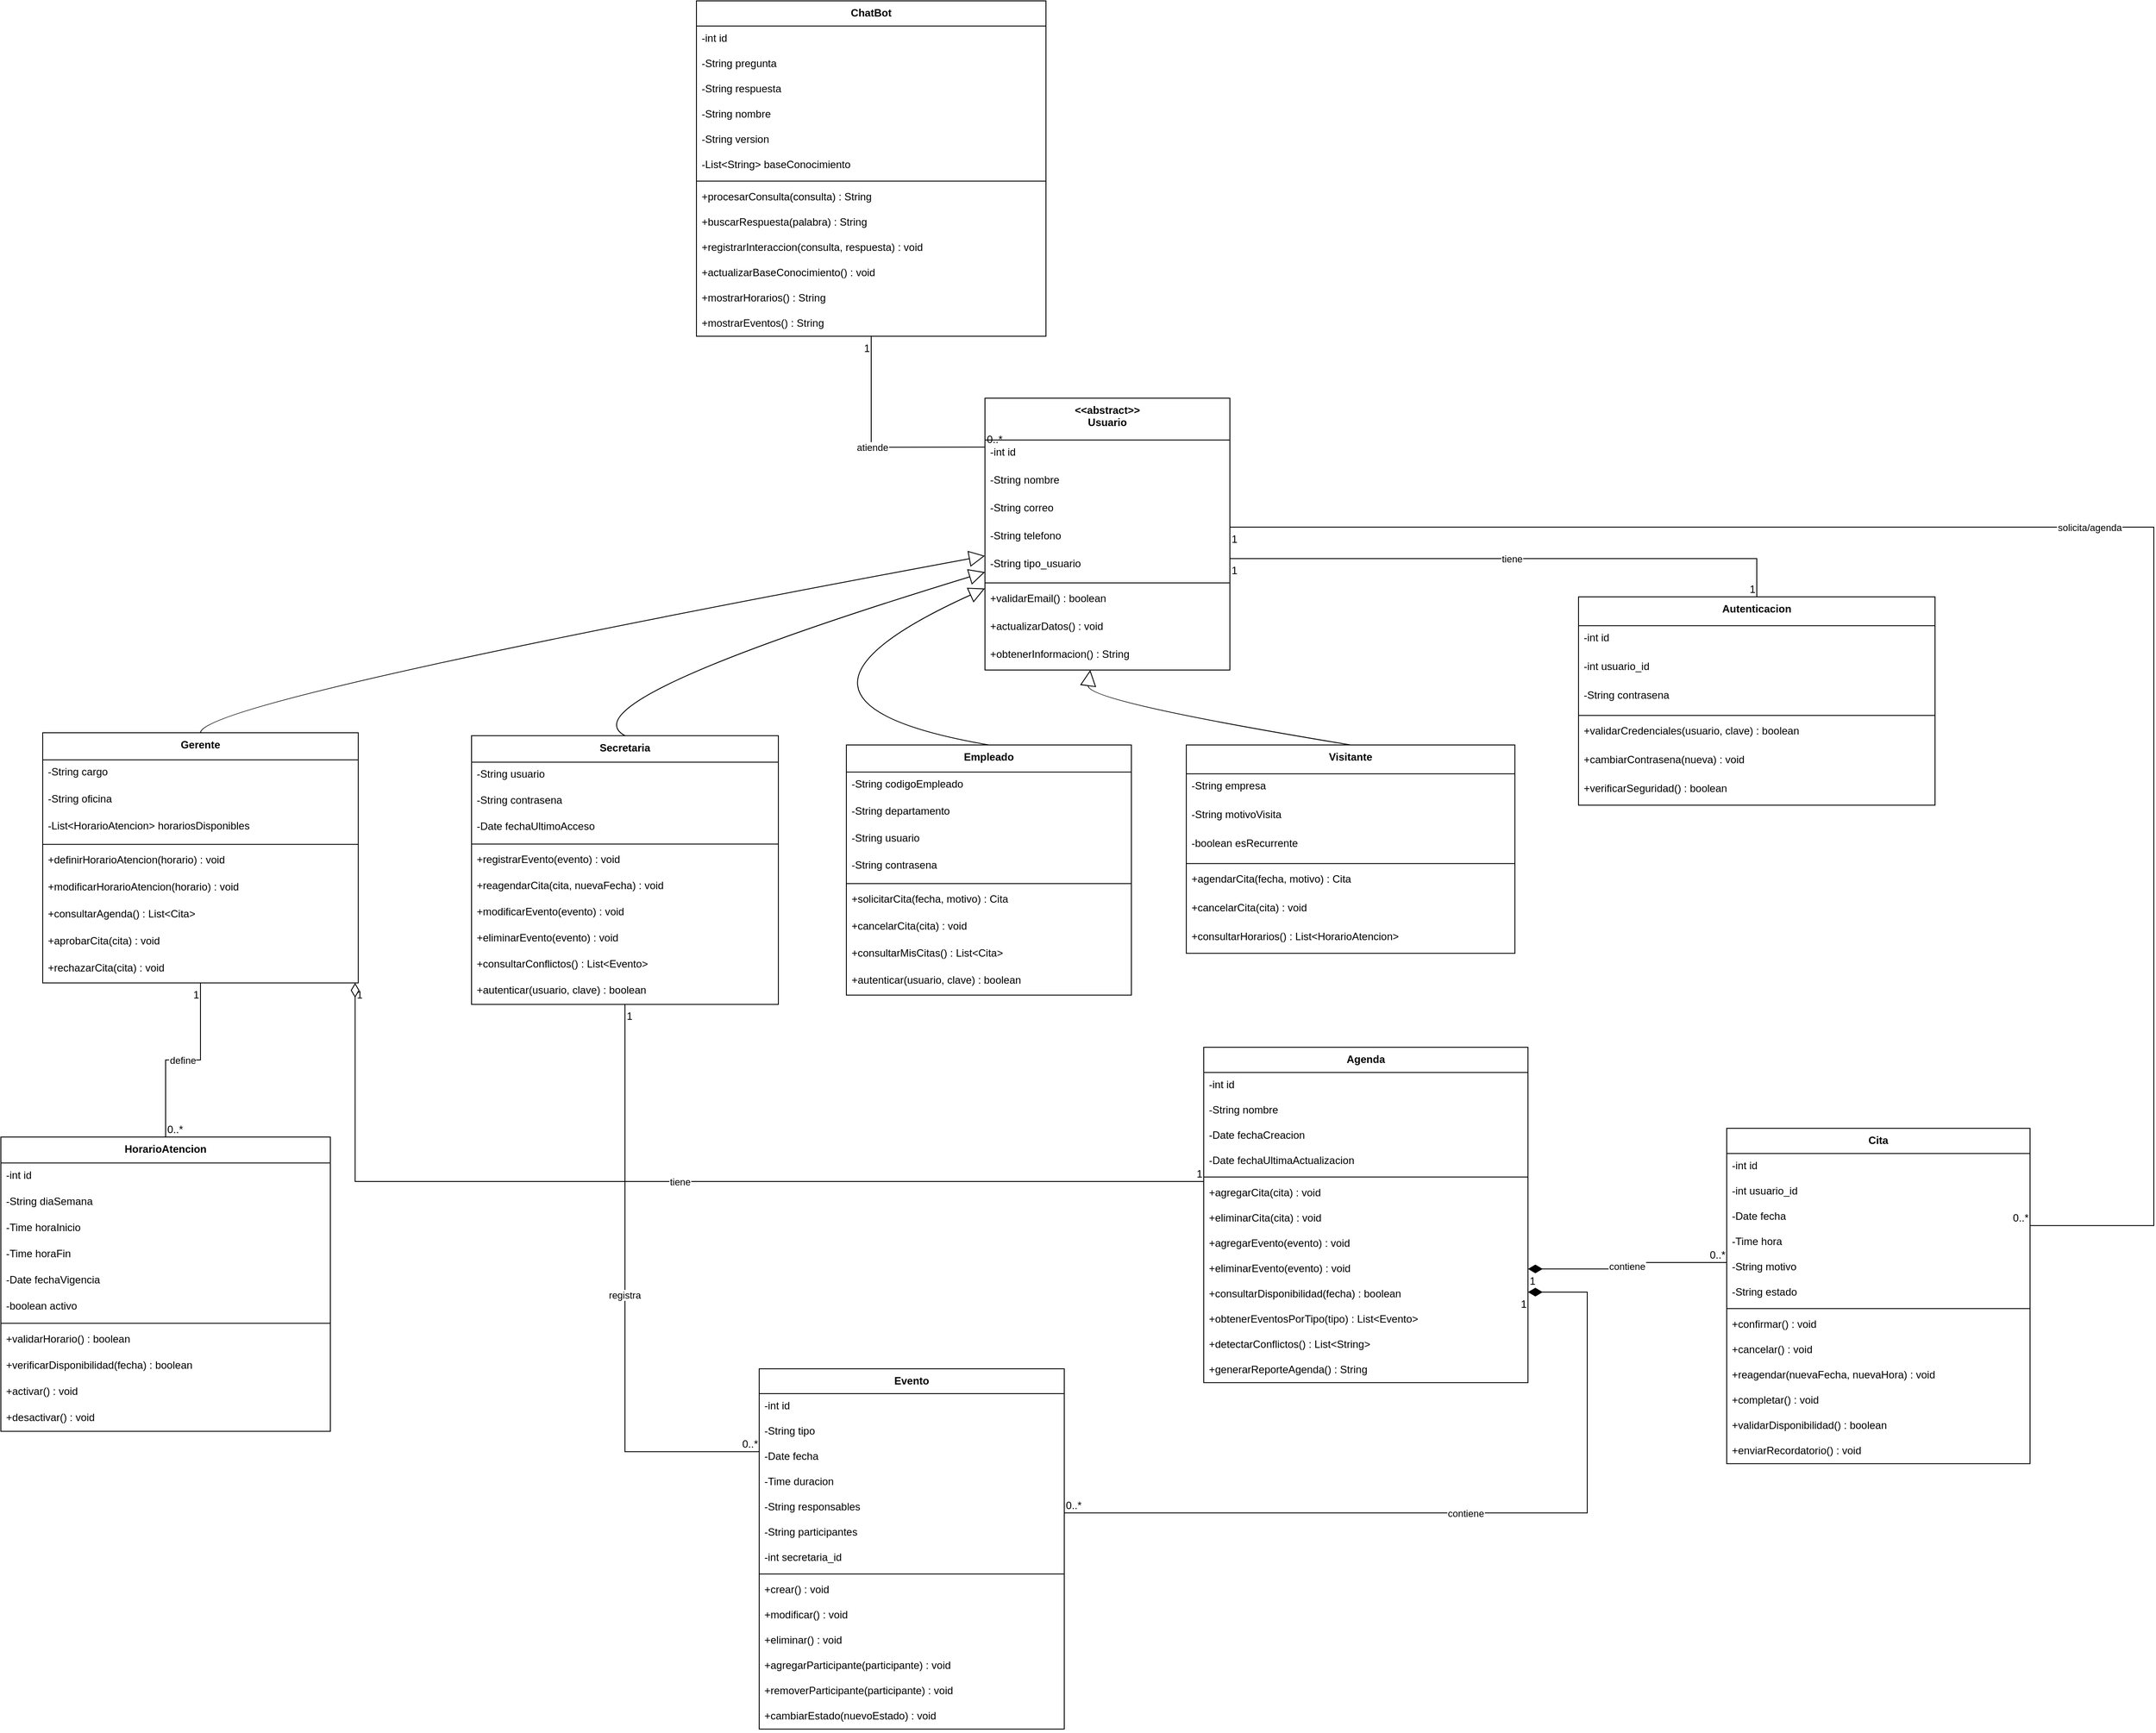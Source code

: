 <mxfile version="27.1.6">
  <diagram name="Page-1" id="OvqlEY6FzvX5M_IiGtyd">
    <mxGraphModel dx="2484" dy="943" grid="1" gridSize="10" guides="1" tooltips="1" connect="1" arrows="1" fold="1" page="1" pageScale="1" pageWidth="850" pageHeight="1100" math="0" shadow="0">
      <root>
        <mxCell id="0" />
        <mxCell id="1" parent="0" />
        <mxCell id="tIBhOK5YYdfdFNralO2W-1" value="&lt;&lt;abstract&gt;&gt;&#xa;Usuario" style="swimlane;fontStyle=1;align=center;verticalAlign=top;childLayout=stackLayout;horizontal=1;startSize=47.977;horizontalStack=0;resizeParent=1;resizeParentMax=0;resizeLast=0;collapsible=0;marginBottom=0;" vertex="1" parent="1">
          <mxGeometry x="659" y="672" width="281" height="311.977" as="geometry" />
        </mxCell>
        <mxCell id="tIBhOK5YYdfdFNralO2W-2" value="-int id" style="text;strokeColor=none;fillColor=none;align=left;verticalAlign=top;spacingLeft=4;spacingRight=4;overflow=hidden;rotatable=0;points=[[0,0.5],[1,0.5]];portConstraint=eastwest;" vertex="1" parent="tIBhOK5YYdfdFNralO2W-1">
          <mxGeometry y="47.977" width="281" height="32" as="geometry" />
        </mxCell>
        <mxCell id="tIBhOK5YYdfdFNralO2W-3" value="-String nombre" style="text;strokeColor=none;fillColor=none;align=left;verticalAlign=top;spacingLeft=4;spacingRight=4;overflow=hidden;rotatable=0;points=[[0,0.5],[1,0.5]];portConstraint=eastwest;" vertex="1" parent="tIBhOK5YYdfdFNralO2W-1">
          <mxGeometry y="79.977" width="281" height="32" as="geometry" />
        </mxCell>
        <mxCell id="tIBhOK5YYdfdFNralO2W-4" value="-String correo" style="text;strokeColor=none;fillColor=none;align=left;verticalAlign=top;spacingLeft=4;spacingRight=4;overflow=hidden;rotatable=0;points=[[0,0.5],[1,0.5]];portConstraint=eastwest;" vertex="1" parent="tIBhOK5YYdfdFNralO2W-1">
          <mxGeometry y="111.977" width="281" height="32" as="geometry" />
        </mxCell>
        <mxCell id="tIBhOK5YYdfdFNralO2W-5" value="-String telefono" style="text;strokeColor=none;fillColor=none;align=left;verticalAlign=top;spacingLeft=4;spacingRight=4;overflow=hidden;rotatable=0;points=[[0,0.5],[1,0.5]];portConstraint=eastwest;" vertex="1" parent="tIBhOK5YYdfdFNralO2W-1">
          <mxGeometry y="143.977" width="281" height="32" as="geometry" />
        </mxCell>
        <mxCell id="tIBhOK5YYdfdFNralO2W-6" value="-String tipo_usuario" style="text;strokeColor=none;fillColor=none;align=left;verticalAlign=top;spacingLeft=4;spacingRight=4;overflow=hidden;rotatable=0;points=[[0,0.5],[1,0.5]];portConstraint=eastwest;" vertex="1" parent="tIBhOK5YYdfdFNralO2W-1">
          <mxGeometry y="175.977" width="281" height="32" as="geometry" />
        </mxCell>
        <mxCell id="tIBhOK5YYdfdFNralO2W-7" style="line;strokeWidth=1;fillColor=none;align=left;verticalAlign=middle;spacingTop=-1;spacingLeft=3;spacingRight=3;rotatable=0;labelPosition=right;points=[];portConstraint=eastwest;strokeColor=inherit;" vertex="1" parent="tIBhOK5YYdfdFNralO2W-1">
          <mxGeometry y="207.977" width="281" height="8" as="geometry" />
        </mxCell>
        <mxCell id="tIBhOK5YYdfdFNralO2W-8" value="+validarEmail() : boolean" style="text;strokeColor=none;fillColor=none;align=left;verticalAlign=top;spacingLeft=4;spacingRight=4;overflow=hidden;rotatable=0;points=[[0,0.5],[1,0.5]];portConstraint=eastwest;" vertex="1" parent="tIBhOK5YYdfdFNralO2W-1">
          <mxGeometry y="215.977" width="281" height="32" as="geometry" />
        </mxCell>
        <mxCell id="tIBhOK5YYdfdFNralO2W-9" value="+actualizarDatos() : void" style="text;strokeColor=none;fillColor=none;align=left;verticalAlign=top;spacingLeft=4;spacingRight=4;overflow=hidden;rotatable=0;points=[[0,0.5],[1,0.5]];portConstraint=eastwest;" vertex="1" parent="tIBhOK5YYdfdFNralO2W-1">
          <mxGeometry y="247.977" width="281" height="32" as="geometry" />
        </mxCell>
        <mxCell id="tIBhOK5YYdfdFNralO2W-10" value="+obtenerInformacion() : String" style="text;strokeColor=none;fillColor=none;align=left;verticalAlign=top;spacingLeft=4;spacingRight=4;overflow=hidden;rotatable=0;points=[[0,0.5],[1,0.5]];portConstraint=eastwest;" vertex="1" parent="tIBhOK5YYdfdFNralO2W-1">
          <mxGeometry y="279.977" width="281" height="32" as="geometry" />
        </mxCell>
        <mxCell id="tIBhOK5YYdfdFNralO2W-11" value="Gerente" style="swimlane;fontStyle=1;align=center;verticalAlign=top;childLayout=stackLayout;horizontal=1;startSize=31.097;horizontalStack=0;resizeParent=1;resizeParentMax=0;resizeLast=0;collapsible=0;marginBottom=0;" vertex="1" parent="1">
          <mxGeometry x="-422" y="1056" width="362" height="287.097" as="geometry" />
        </mxCell>
        <mxCell id="tIBhOK5YYdfdFNralO2W-12" value="-String cargo" style="text;strokeColor=none;fillColor=none;align=left;verticalAlign=top;spacingLeft=4;spacingRight=4;overflow=hidden;rotatable=0;points=[[0,0.5],[1,0.5]];portConstraint=eastwest;" vertex="1" parent="tIBhOK5YYdfdFNralO2W-11">
          <mxGeometry y="31.097" width="362" height="31" as="geometry" />
        </mxCell>
        <mxCell id="tIBhOK5YYdfdFNralO2W-13" value="-String oficina" style="text;strokeColor=none;fillColor=none;align=left;verticalAlign=top;spacingLeft=4;spacingRight=4;overflow=hidden;rotatable=0;points=[[0,0.5],[1,0.5]];portConstraint=eastwest;" vertex="1" parent="tIBhOK5YYdfdFNralO2W-11">
          <mxGeometry y="62.097" width="362" height="31" as="geometry" />
        </mxCell>
        <mxCell id="tIBhOK5YYdfdFNralO2W-14" value="-List&lt;HorarioAtencion&gt; horariosDisponibles" style="text;strokeColor=none;fillColor=none;align=left;verticalAlign=top;spacingLeft=4;spacingRight=4;overflow=hidden;rotatable=0;points=[[0,0.5],[1,0.5]];portConstraint=eastwest;" vertex="1" parent="tIBhOK5YYdfdFNralO2W-11">
          <mxGeometry y="93.097" width="362" height="31" as="geometry" />
        </mxCell>
        <mxCell id="tIBhOK5YYdfdFNralO2W-15" style="line;strokeWidth=1;fillColor=none;align=left;verticalAlign=middle;spacingTop=-1;spacingLeft=3;spacingRight=3;rotatable=0;labelPosition=right;points=[];portConstraint=eastwest;strokeColor=inherit;" vertex="1" parent="tIBhOK5YYdfdFNralO2W-11">
          <mxGeometry y="124.097" width="362" height="8" as="geometry" />
        </mxCell>
        <mxCell id="tIBhOK5YYdfdFNralO2W-16" value="+definirHorarioAtencion(horario) : void" style="text;strokeColor=none;fillColor=none;align=left;verticalAlign=top;spacingLeft=4;spacingRight=4;overflow=hidden;rotatable=0;points=[[0,0.5],[1,0.5]];portConstraint=eastwest;" vertex="1" parent="tIBhOK5YYdfdFNralO2W-11">
          <mxGeometry y="132.097" width="362" height="31" as="geometry" />
        </mxCell>
        <mxCell id="tIBhOK5YYdfdFNralO2W-17" value="+modificarHorarioAtencion(horario) : void" style="text;strokeColor=none;fillColor=none;align=left;verticalAlign=top;spacingLeft=4;spacingRight=4;overflow=hidden;rotatable=0;points=[[0,0.5],[1,0.5]];portConstraint=eastwest;" vertex="1" parent="tIBhOK5YYdfdFNralO2W-11">
          <mxGeometry y="163.097" width="362" height="31" as="geometry" />
        </mxCell>
        <mxCell id="tIBhOK5YYdfdFNralO2W-18" value="+consultarAgenda() : List&lt;Cita&gt;" style="text;strokeColor=none;fillColor=none;align=left;verticalAlign=top;spacingLeft=4;spacingRight=4;overflow=hidden;rotatable=0;points=[[0,0.5],[1,0.5]];portConstraint=eastwest;" vertex="1" parent="tIBhOK5YYdfdFNralO2W-11">
          <mxGeometry y="194.097" width="362" height="31" as="geometry" />
        </mxCell>
        <mxCell id="tIBhOK5YYdfdFNralO2W-19" value="+aprobarCita(cita) : void" style="text;strokeColor=none;fillColor=none;align=left;verticalAlign=top;spacingLeft=4;spacingRight=4;overflow=hidden;rotatable=0;points=[[0,0.5],[1,0.5]];portConstraint=eastwest;" vertex="1" parent="tIBhOK5YYdfdFNralO2W-11">
          <mxGeometry y="225.097" width="362" height="31" as="geometry" />
        </mxCell>
        <mxCell id="tIBhOK5YYdfdFNralO2W-20" value="+rechazarCita(cita) : void" style="text;strokeColor=none;fillColor=none;align=left;verticalAlign=top;spacingLeft=4;spacingRight=4;overflow=hidden;rotatable=0;points=[[0,0.5],[1,0.5]];portConstraint=eastwest;" vertex="1" parent="tIBhOK5YYdfdFNralO2W-11">
          <mxGeometry y="256.097" width="362" height="31" as="geometry" />
        </mxCell>
        <mxCell id="tIBhOK5YYdfdFNralO2W-21" value="Secretaria" style="swimlane;fontStyle=1;align=center;verticalAlign=top;childLayout=stackLayout;horizontal=1;startSize=30.386;horizontalStack=0;resizeParent=1;resizeParentMax=0;resizeLast=0;collapsible=0;marginBottom=0;" vertex="1" parent="1">
          <mxGeometry x="70" y="1059.36" width="352" height="308.386" as="geometry" />
        </mxCell>
        <mxCell id="tIBhOK5YYdfdFNralO2W-22" value="-String usuario" style="text;strokeColor=none;fillColor=none;align=left;verticalAlign=top;spacingLeft=4;spacingRight=4;overflow=hidden;rotatable=0;points=[[0,0.5],[1,0.5]];portConstraint=eastwest;" vertex="1" parent="tIBhOK5YYdfdFNralO2W-21">
          <mxGeometry y="30.386" width="352" height="30" as="geometry" />
        </mxCell>
        <mxCell id="tIBhOK5YYdfdFNralO2W-23" value="-String contrasena" style="text;strokeColor=none;fillColor=none;align=left;verticalAlign=top;spacingLeft=4;spacingRight=4;overflow=hidden;rotatable=0;points=[[0,0.5],[1,0.5]];portConstraint=eastwest;" vertex="1" parent="tIBhOK5YYdfdFNralO2W-21">
          <mxGeometry y="60.386" width="352" height="30" as="geometry" />
        </mxCell>
        <mxCell id="tIBhOK5YYdfdFNralO2W-24" value="-Date fechaUltimoAcceso" style="text;strokeColor=none;fillColor=none;align=left;verticalAlign=top;spacingLeft=4;spacingRight=4;overflow=hidden;rotatable=0;points=[[0,0.5],[1,0.5]];portConstraint=eastwest;" vertex="1" parent="tIBhOK5YYdfdFNralO2W-21">
          <mxGeometry y="90.386" width="352" height="30" as="geometry" />
        </mxCell>
        <mxCell id="tIBhOK5YYdfdFNralO2W-25" style="line;strokeWidth=1;fillColor=none;align=left;verticalAlign=middle;spacingTop=-1;spacingLeft=3;spacingRight=3;rotatable=0;labelPosition=right;points=[];portConstraint=eastwest;strokeColor=inherit;" vertex="1" parent="tIBhOK5YYdfdFNralO2W-21">
          <mxGeometry y="120.386" width="352" height="8" as="geometry" />
        </mxCell>
        <mxCell id="tIBhOK5YYdfdFNralO2W-26" value="+registrarEvento(evento) : void" style="text;strokeColor=none;fillColor=none;align=left;verticalAlign=top;spacingLeft=4;spacingRight=4;overflow=hidden;rotatable=0;points=[[0,0.5],[1,0.5]];portConstraint=eastwest;" vertex="1" parent="tIBhOK5YYdfdFNralO2W-21">
          <mxGeometry y="128.386" width="352" height="30" as="geometry" />
        </mxCell>
        <mxCell id="tIBhOK5YYdfdFNralO2W-27" value="+reagendarCita(cita, nuevaFecha) : void" style="text;strokeColor=none;fillColor=none;align=left;verticalAlign=top;spacingLeft=4;spacingRight=4;overflow=hidden;rotatable=0;points=[[0,0.5],[1,0.5]];portConstraint=eastwest;" vertex="1" parent="tIBhOK5YYdfdFNralO2W-21">
          <mxGeometry y="158.386" width="352" height="30" as="geometry" />
        </mxCell>
        <mxCell id="tIBhOK5YYdfdFNralO2W-28" value="+modificarEvento(evento) : void" style="text;strokeColor=none;fillColor=none;align=left;verticalAlign=top;spacingLeft=4;spacingRight=4;overflow=hidden;rotatable=0;points=[[0,0.5],[1,0.5]];portConstraint=eastwest;" vertex="1" parent="tIBhOK5YYdfdFNralO2W-21">
          <mxGeometry y="188.386" width="352" height="30" as="geometry" />
        </mxCell>
        <mxCell id="tIBhOK5YYdfdFNralO2W-29" value="+eliminarEvento(evento) : void" style="text;strokeColor=none;fillColor=none;align=left;verticalAlign=top;spacingLeft=4;spacingRight=4;overflow=hidden;rotatable=0;points=[[0,0.5],[1,0.5]];portConstraint=eastwest;" vertex="1" parent="tIBhOK5YYdfdFNralO2W-21">
          <mxGeometry y="218.386" width="352" height="30" as="geometry" />
        </mxCell>
        <mxCell id="tIBhOK5YYdfdFNralO2W-30" value="+consultarConflictos() : List&lt;Evento&gt;" style="text;strokeColor=none;fillColor=none;align=left;verticalAlign=top;spacingLeft=4;spacingRight=4;overflow=hidden;rotatable=0;points=[[0,0.5],[1,0.5]];portConstraint=eastwest;" vertex="1" parent="tIBhOK5YYdfdFNralO2W-21">
          <mxGeometry y="248.386" width="352" height="30" as="geometry" />
        </mxCell>
        <mxCell id="tIBhOK5YYdfdFNralO2W-31" value="+autenticar(usuario, clave) : boolean" style="text;strokeColor=none;fillColor=none;align=left;verticalAlign=top;spacingLeft=4;spacingRight=4;overflow=hidden;rotatable=0;points=[[0,0.5],[1,0.5]];portConstraint=eastwest;" vertex="1" parent="tIBhOK5YYdfdFNralO2W-21">
          <mxGeometry y="278.386" width="352" height="30" as="geometry" />
        </mxCell>
        <mxCell id="tIBhOK5YYdfdFNralO2W-32" value="Empleado" style="swimlane;fontStyle=1;align=center;verticalAlign=top;childLayout=stackLayout;horizontal=1;startSize=31.097;horizontalStack=0;resizeParent=1;resizeParentMax=0;resizeLast=0;collapsible=0;marginBottom=0;" vertex="1" parent="1">
          <mxGeometry x="500" y="1070" width="327" height="287.097" as="geometry" />
        </mxCell>
        <mxCell id="tIBhOK5YYdfdFNralO2W-33" value="-String codigoEmpleado" style="text;strokeColor=none;fillColor=none;align=left;verticalAlign=top;spacingLeft=4;spacingRight=4;overflow=hidden;rotatable=0;points=[[0,0.5],[1,0.5]];portConstraint=eastwest;" vertex="1" parent="tIBhOK5YYdfdFNralO2W-32">
          <mxGeometry y="31.097" width="327" height="31" as="geometry" />
        </mxCell>
        <mxCell id="tIBhOK5YYdfdFNralO2W-34" value="-String departamento" style="text;strokeColor=none;fillColor=none;align=left;verticalAlign=top;spacingLeft=4;spacingRight=4;overflow=hidden;rotatable=0;points=[[0,0.5],[1,0.5]];portConstraint=eastwest;" vertex="1" parent="tIBhOK5YYdfdFNralO2W-32">
          <mxGeometry y="62.097" width="327" height="31" as="geometry" />
        </mxCell>
        <mxCell id="tIBhOK5YYdfdFNralO2W-35" value="-String usuario" style="text;strokeColor=none;fillColor=none;align=left;verticalAlign=top;spacingLeft=4;spacingRight=4;overflow=hidden;rotatable=0;points=[[0,0.5],[1,0.5]];portConstraint=eastwest;" vertex="1" parent="tIBhOK5YYdfdFNralO2W-32">
          <mxGeometry y="93.097" width="327" height="31" as="geometry" />
        </mxCell>
        <mxCell id="tIBhOK5YYdfdFNralO2W-36" value="-String contrasena" style="text;strokeColor=none;fillColor=none;align=left;verticalAlign=top;spacingLeft=4;spacingRight=4;overflow=hidden;rotatable=0;points=[[0,0.5],[1,0.5]];portConstraint=eastwest;" vertex="1" parent="tIBhOK5YYdfdFNralO2W-32">
          <mxGeometry y="124.097" width="327" height="31" as="geometry" />
        </mxCell>
        <mxCell id="tIBhOK5YYdfdFNralO2W-37" style="line;strokeWidth=1;fillColor=none;align=left;verticalAlign=middle;spacingTop=-1;spacingLeft=3;spacingRight=3;rotatable=0;labelPosition=right;points=[];portConstraint=eastwest;strokeColor=inherit;" vertex="1" parent="tIBhOK5YYdfdFNralO2W-32">
          <mxGeometry y="155.097" width="327" height="8" as="geometry" />
        </mxCell>
        <mxCell id="tIBhOK5YYdfdFNralO2W-38" value="+solicitarCita(fecha, motivo) : Cita" style="text;strokeColor=none;fillColor=none;align=left;verticalAlign=top;spacingLeft=4;spacingRight=4;overflow=hidden;rotatable=0;points=[[0,0.5],[1,0.5]];portConstraint=eastwest;" vertex="1" parent="tIBhOK5YYdfdFNralO2W-32">
          <mxGeometry y="163.097" width="327" height="31" as="geometry" />
        </mxCell>
        <mxCell id="tIBhOK5YYdfdFNralO2W-39" value="+cancelarCita(cita) : void" style="text;strokeColor=none;fillColor=none;align=left;verticalAlign=top;spacingLeft=4;spacingRight=4;overflow=hidden;rotatable=0;points=[[0,0.5],[1,0.5]];portConstraint=eastwest;" vertex="1" parent="tIBhOK5YYdfdFNralO2W-32">
          <mxGeometry y="194.097" width="327" height="31" as="geometry" />
        </mxCell>
        <mxCell id="tIBhOK5YYdfdFNralO2W-40" value="+consultarMisCitas() : List&lt;Cita&gt;" style="text;strokeColor=none;fillColor=none;align=left;verticalAlign=top;spacingLeft=4;spacingRight=4;overflow=hidden;rotatable=0;points=[[0,0.5],[1,0.5]];portConstraint=eastwest;" vertex="1" parent="tIBhOK5YYdfdFNralO2W-32">
          <mxGeometry y="225.097" width="327" height="31" as="geometry" />
        </mxCell>
        <mxCell id="tIBhOK5YYdfdFNralO2W-41" value="+autenticar(usuario, clave) : boolean" style="text;strokeColor=none;fillColor=none;align=left;verticalAlign=top;spacingLeft=4;spacingRight=4;overflow=hidden;rotatable=0;points=[[0,0.5],[1,0.5]];portConstraint=eastwest;" vertex="1" parent="tIBhOK5YYdfdFNralO2W-32">
          <mxGeometry y="256.097" width="327" height="31" as="geometry" />
        </mxCell>
        <mxCell id="tIBhOK5YYdfdFNralO2W-42" value="Visitante" style="swimlane;fontStyle=1;align=center;verticalAlign=top;childLayout=stackLayout;horizontal=1;startSize=33.129;horizontalStack=0;resizeParent=1;resizeParentMax=0;resizeLast=0;collapsible=0;marginBottom=0;" vertex="1" parent="1">
          <mxGeometry x="890" y="1070" width="377" height="239.129" as="geometry" />
        </mxCell>
        <mxCell id="tIBhOK5YYdfdFNralO2W-43" value="-String empresa" style="text;strokeColor=none;fillColor=none;align=left;verticalAlign=top;spacingLeft=4;spacingRight=4;overflow=hidden;rotatable=0;points=[[0,0.5],[1,0.5]];portConstraint=eastwest;" vertex="1" parent="tIBhOK5YYdfdFNralO2W-42">
          <mxGeometry y="33.129" width="377" height="33" as="geometry" />
        </mxCell>
        <mxCell id="tIBhOK5YYdfdFNralO2W-44" value="-String motivoVisita" style="text;strokeColor=none;fillColor=none;align=left;verticalAlign=top;spacingLeft=4;spacingRight=4;overflow=hidden;rotatable=0;points=[[0,0.5],[1,0.5]];portConstraint=eastwest;" vertex="1" parent="tIBhOK5YYdfdFNralO2W-42">
          <mxGeometry y="66.129" width="377" height="33" as="geometry" />
        </mxCell>
        <mxCell id="tIBhOK5YYdfdFNralO2W-45" value="-boolean esRecurrente" style="text;strokeColor=none;fillColor=none;align=left;verticalAlign=top;spacingLeft=4;spacingRight=4;overflow=hidden;rotatable=0;points=[[0,0.5],[1,0.5]];portConstraint=eastwest;" vertex="1" parent="tIBhOK5YYdfdFNralO2W-42">
          <mxGeometry y="99.129" width="377" height="33" as="geometry" />
        </mxCell>
        <mxCell id="tIBhOK5YYdfdFNralO2W-46" style="line;strokeWidth=1;fillColor=none;align=left;verticalAlign=middle;spacingTop=-1;spacingLeft=3;spacingRight=3;rotatable=0;labelPosition=right;points=[];portConstraint=eastwest;strokeColor=inherit;" vertex="1" parent="tIBhOK5YYdfdFNralO2W-42">
          <mxGeometry y="132.129" width="377" height="8" as="geometry" />
        </mxCell>
        <mxCell id="tIBhOK5YYdfdFNralO2W-47" value="+agendarCita(fecha, motivo) : Cita" style="text;strokeColor=none;fillColor=none;align=left;verticalAlign=top;spacingLeft=4;spacingRight=4;overflow=hidden;rotatable=0;points=[[0,0.5],[1,0.5]];portConstraint=eastwest;" vertex="1" parent="tIBhOK5YYdfdFNralO2W-42">
          <mxGeometry y="140.129" width="377" height="33" as="geometry" />
        </mxCell>
        <mxCell id="tIBhOK5YYdfdFNralO2W-48" value="+cancelarCita(cita) : void" style="text;strokeColor=none;fillColor=none;align=left;verticalAlign=top;spacingLeft=4;spacingRight=4;overflow=hidden;rotatable=0;points=[[0,0.5],[1,0.5]];portConstraint=eastwest;" vertex="1" parent="tIBhOK5YYdfdFNralO2W-42">
          <mxGeometry y="173.129" width="377" height="33" as="geometry" />
        </mxCell>
        <mxCell id="tIBhOK5YYdfdFNralO2W-49" value="+consultarHorarios() : List&lt;HorarioAtencion&gt;" style="text;strokeColor=none;fillColor=none;align=left;verticalAlign=top;spacingLeft=4;spacingRight=4;overflow=hidden;rotatable=0;points=[[0,0.5],[1,0.5]];portConstraint=eastwest;" vertex="1" parent="tIBhOK5YYdfdFNralO2W-42">
          <mxGeometry y="206.129" width="377" height="33" as="geometry" />
        </mxCell>
        <mxCell id="tIBhOK5YYdfdFNralO2W-50" value="Autenticacion" style="swimlane;fontStyle=1;align=center;verticalAlign=top;childLayout=stackLayout;horizontal=1;startSize=33.129;horizontalStack=0;resizeParent=1;resizeParentMax=0;resizeLast=0;collapsible=0;marginBottom=0;" vertex="1" parent="1">
          <mxGeometry x="1340" y="900" width="409" height="239.129" as="geometry" />
        </mxCell>
        <mxCell id="tIBhOK5YYdfdFNralO2W-51" value="-int id" style="text;strokeColor=none;fillColor=none;align=left;verticalAlign=top;spacingLeft=4;spacingRight=4;overflow=hidden;rotatable=0;points=[[0,0.5],[1,0.5]];portConstraint=eastwest;" vertex="1" parent="tIBhOK5YYdfdFNralO2W-50">
          <mxGeometry y="33.129" width="409" height="33" as="geometry" />
        </mxCell>
        <mxCell id="tIBhOK5YYdfdFNralO2W-52" value="-int usuario_id" style="text;strokeColor=none;fillColor=none;align=left;verticalAlign=top;spacingLeft=4;spacingRight=4;overflow=hidden;rotatable=0;points=[[0,0.5],[1,0.5]];portConstraint=eastwest;" vertex="1" parent="tIBhOK5YYdfdFNralO2W-50">
          <mxGeometry y="66.129" width="409" height="33" as="geometry" />
        </mxCell>
        <mxCell id="tIBhOK5YYdfdFNralO2W-53" value="-String contrasena" style="text;strokeColor=none;fillColor=none;align=left;verticalAlign=top;spacingLeft=4;spacingRight=4;overflow=hidden;rotatable=0;points=[[0,0.5],[1,0.5]];portConstraint=eastwest;" vertex="1" parent="tIBhOK5YYdfdFNralO2W-50">
          <mxGeometry y="99.129" width="409" height="33" as="geometry" />
        </mxCell>
        <mxCell id="tIBhOK5YYdfdFNralO2W-54" style="line;strokeWidth=1;fillColor=none;align=left;verticalAlign=middle;spacingTop=-1;spacingLeft=3;spacingRight=3;rotatable=0;labelPosition=right;points=[];portConstraint=eastwest;strokeColor=inherit;" vertex="1" parent="tIBhOK5YYdfdFNralO2W-50">
          <mxGeometry y="132.129" width="409" height="8" as="geometry" />
        </mxCell>
        <mxCell id="tIBhOK5YYdfdFNralO2W-55" value="+validarCredenciales(usuario, clave) : boolean" style="text;strokeColor=none;fillColor=none;align=left;verticalAlign=top;spacingLeft=4;spacingRight=4;overflow=hidden;rotatable=0;points=[[0,0.5],[1,0.5]];portConstraint=eastwest;" vertex="1" parent="tIBhOK5YYdfdFNralO2W-50">
          <mxGeometry y="140.129" width="409" height="33" as="geometry" />
        </mxCell>
        <mxCell id="tIBhOK5YYdfdFNralO2W-56" value="+cambiarContrasena(nueva) : void" style="text;strokeColor=none;fillColor=none;align=left;verticalAlign=top;spacingLeft=4;spacingRight=4;overflow=hidden;rotatable=0;points=[[0,0.5],[1,0.5]];portConstraint=eastwest;" vertex="1" parent="tIBhOK5YYdfdFNralO2W-50">
          <mxGeometry y="173.129" width="409" height="33" as="geometry" />
        </mxCell>
        <mxCell id="tIBhOK5YYdfdFNralO2W-57" value="+verificarSeguridad() : boolean" style="text;strokeColor=none;fillColor=none;align=left;verticalAlign=top;spacingLeft=4;spacingRight=4;overflow=hidden;rotatable=0;points=[[0,0.5],[1,0.5]];portConstraint=eastwest;" vertex="1" parent="tIBhOK5YYdfdFNralO2W-50">
          <mxGeometry y="206.129" width="409" height="33" as="geometry" />
        </mxCell>
        <mxCell id="tIBhOK5YYdfdFNralO2W-58" value="Cita" style="swimlane;fontStyle=1;align=center;verticalAlign=top;childLayout=stackLayout;horizontal=1;startSize=28.909;horizontalStack=0;resizeParent=1;resizeParentMax=0;resizeLast=0;collapsible=0;marginBottom=0;" vertex="1" parent="1">
          <mxGeometry x="1510" y="1510" width="348" height="384.909" as="geometry" />
        </mxCell>
        <mxCell id="tIBhOK5YYdfdFNralO2W-59" value="-int id" style="text;strokeColor=none;fillColor=none;align=left;verticalAlign=top;spacingLeft=4;spacingRight=4;overflow=hidden;rotatable=0;points=[[0,0.5],[1,0.5]];portConstraint=eastwest;" vertex="1" parent="tIBhOK5YYdfdFNralO2W-58">
          <mxGeometry y="28.909" width="348" height="29" as="geometry" />
        </mxCell>
        <mxCell id="tIBhOK5YYdfdFNralO2W-60" value="-int usuario_id" style="text;strokeColor=none;fillColor=none;align=left;verticalAlign=top;spacingLeft=4;spacingRight=4;overflow=hidden;rotatable=0;points=[[0,0.5],[1,0.5]];portConstraint=eastwest;" vertex="1" parent="tIBhOK5YYdfdFNralO2W-58">
          <mxGeometry y="57.909" width="348" height="29" as="geometry" />
        </mxCell>
        <mxCell id="tIBhOK5YYdfdFNralO2W-61" value="-Date fecha" style="text;strokeColor=none;fillColor=none;align=left;verticalAlign=top;spacingLeft=4;spacingRight=4;overflow=hidden;rotatable=0;points=[[0,0.5],[1,0.5]];portConstraint=eastwest;" vertex="1" parent="tIBhOK5YYdfdFNralO2W-58">
          <mxGeometry y="86.909" width="348" height="29" as="geometry" />
        </mxCell>
        <mxCell id="tIBhOK5YYdfdFNralO2W-62" value="-Time hora" style="text;strokeColor=none;fillColor=none;align=left;verticalAlign=top;spacingLeft=4;spacingRight=4;overflow=hidden;rotatable=0;points=[[0,0.5],[1,0.5]];portConstraint=eastwest;" vertex="1" parent="tIBhOK5YYdfdFNralO2W-58">
          <mxGeometry y="115.909" width="348" height="29" as="geometry" />
        </mxCell>
        <mxCell id="tIBhOK5YYdfdFNralO2W-63" value="-String motivo" style="text;strokeColor=none;fillColor=none;align=left;verticalAlign=top;spacingLeft=4;spacingRight=4;overflow=hidden;rotatable=0;points=[[0,0.5],[1,0.5]];portConstraint=eastwest;" vertex="1" parent="tIBhOK5YYdfdFNralO2W-58">
          <mxGeometry y="144.909" width="348" height="29" as="geometry" />
        </mxCell>
        <mxCell id="tIBhOK5YYdfdFNralO2W-64" value="-String estado" style="text;strokeColor=none;fillColor=none;align=left;verticalAlign=top;spacingLeft=4;spacingRight=4;overflow=hidden;rotatable=0;points=[[0,0.5],[1,0.5]];portConstraint=eastwest;" vertex="1" parent="tIBhOK5YYdfdFNralO2W-58">
          <mxGeometry y="173.909" width="348" height="29" as="geometry" />
        </mxCell>
        <mxCell id="tIBhOK5YYdfdFNralO2W-65" style="line;strokeWidth=1;fillColor=none;align=left;verticalAlign=middle;spacingTop=-1;spacingLeft=3;spacingRight=3;rotatable=0;labelPosition=right;points=[];portConstraint=eastwest;strokeColor=inherit;" vertex="1" parent="tIBhOK5YYdfdFNralO2W-58">
          <mxGeometry y="202.909" width="348" height="8" as="geometry" />
        </mxCell>
        <mxCell id="tIBhOK5YYdfdFNralO2W-66" value="+confirmar() : void" style="text;strokeColor=none;fillColor=none;align=left;verticalAlign=top;spacingLeft=4;spacingRight=4;overflow=hidden;rotatable=0;points=[[0,0.5],[1,0.5]];portConstraint=eastwest;" vertex="1" parent="tIBhOK5YYdfdFNralO2W-58">
          <mxGeometry y="210.909" width="348" height="29" as="geometry" />
        </mxCell>
        <mxCell id="tIBhOK5YYdfdFNralO2W-67" value="+cancelar() : void" style="text;strokeColor=none;fillColor=none;align=left;verticalAlign=top;spacingLeft=4;spacingRight=4;overflow=hidden;rotatable=0;points=[[0,0.5],[1,0.5]];portConstraint=eastwest;" vertex="1" parent="tIBhOK5YYdfdFNralO2W-58">
          <mxGeometry y="239.909" width="348" height="29" as="geometry" />
        </mxCell>
        <mxCell id="tIBhOK5YYdfdFNralO2W-68" value="+reagendar(nuevaFecha, nuevaHora) : void" style="text;strokeColor=none;fillColor=none;align=left;verticalAlign=top;spacingLeft=4;spacingRight=4;overflow=hidden;rotatable=0;points=[[0,0.5],[1,0.5]];portConstraint=eastwest;" vertex="1" parent="tIBhOK5YYdfdFNralO2W-58">
          <mxGeometry y="268.909" width="348" height="29" as="geometry" />
        </mxCell>
        <mxCell id="tIBhOK5YYdfdFNralO2W-69" value="+completar() : void" style="text;strokeColor=none;fillColor=none;align=left;verticalAlign=top;spacingLeft=4;spacingRight=4;overflow=hidden;rotatable=0;points=[[0,0.5],[1,0.5]];portConstraint=eastwest;" vertex="1" parent="tIBhOK5YYdfdFNralO2W-58">
          <mxGeometry y="297.909" width="348" height="29" as="geometry" />
        </mxCell>
        <mxCell id="tIBhOK5YYdfdFNralO2W-70" value="+validarDisponibilidad() : boolean" style="text;strokeColor=none;fillColor=none;align=left;verticalAlign=top;spacingLeft=4;spacingRight=4;overflow=hidden;rotatable=0;points=[[0,0.5],[1,0.5]];portConstraint=eastwest;" vertex="1" parent="tIBhOK5YYdfdFNralO2W-58">
          <mxGeometry y="326.909" width="348" height="29" as="geometry" />
        </mxCell>
        <mxCell id="tIBhOK5YYdfdFNralO2W-71" value="+enviarRecordatorio() : void" style="text;strokeColor=none;fillColor=none;align=left;verticalAlign=top;spacingLeft=4;spacingRight=4;overflow=hidden;rotatable=0;points=[[0,0.5],[1,0.5]];portConstraint=eastwest;" vertex="1" parent="tIBhOK5YYdfdFNralO2W-58">
          <mxGeometry y="355.909" width="348" height="29" as="geometry" />
        </mxCell>
        <mxCell id="tIBhOK5YYdfdFNralO2W-72" value="Evento" style="swimlane;fontStyle=1;align=center;verticalAlign=top;childLayout=stackLayout;horizontal=1;startSize=28.557;horizontalStack=0;resizeParent=1;resizeParentMax=0;resizeLast=0;collapsible=0;marginBottom=0;" vertex="1" parent="1">
          <mxGeometry x="400" y="1786" width="350" height="413.557" as="geometry" />
        </mxCell>
        <mxCell id="tIBhOK5YYdfdFNralO2W-73" value="-int id" style="text;strokeColor=none;fillColor=none;align=left;verticalAlign=top;spacingLeft=4;spacingRight=4;overflow=hidden;rotatable=0;points=[[0,0.5],[1,0.5]];portConstraint=eastwest;" vertex="1" parent="tIBhOK5YYdfdFNralO2W-72">
          <mxGeometry y="28.557" width="350" height="29" as="geometry" />
        </mxCell>
        <mxCell id="tIBhOK5YYdfdFNralO2W-74" value="-String tipo" style="text;strokeColor=none;fillColor=none;align=left;verticalAlign=top;spacingLeft=4;spacingRight=4;overflow=hidden;rotatable=0;points=[[0,0.5],[1,0.5]];portConstraint=eastwest;" vertex="1" parent="tIBhOK5YYdfdFNralO2W-72">
          <mxGeometry y="57.557" width="350" height="29" as="geometry" />
        </mxCell>
        <mxCell id="tIBhOK5YYdfdFNralO2W-75" value="-Date fecha" style="text;strokeColor=none;fillColor=none;align=left;verticalAlign=top;spacingLeft=4;spacingRight=4;overflow=hidden;rotatable=0;points=[[0,0.5],[1,0.5]];portConstraint=eastwest;" vertex="1" parent="tIBhOK5YYdfdFNralO2W-72">
          <mxGeometry y="86.557" width="350" height="29" as="geometry" />
        </mxCell>
        <mxCell id="tIBhOK5YYdfdFNralO2W-76" value="-Time duracion" style="text;strokeColor=none;fillColor=none;align=left;verticalAlign=top;spacingLeft=4;spacingRight=4;overflow=hidden;rotatable=0;points=[[0,0.5],[1,0.5]];portConstraint=eastwest;" vertex="1" parent="tIBhOK5YYdfdFNralO2W-72">
          <mxGeometry y="115.557" width="350" height="29" as="geometry" />
        </mxCell>
        <mxCell id="tIBhOK5YYdfdFNralO2W-77" value="-String responsables" style="text;strokeColor=none;fillColor=none;align=left;verticalAlign=top;spacingLeft=4;spacingRight=4;overflow=hidden;rotatable=0;points=[[0,0.5],[1,0.5]];portConstraint=eastwest;" vertex="1" parent="tIBhOK5YYdfdFNralO2W-72">
          <mxGeometry y="144.557" width="350" height="29" as="geometry" />
        </mxCell>
        <mxCell id="tIBhOK5YYdfdFNralO2W-78" value="-String participantes" style="text;strokeColor=none;fillColor=none;align=left;verticalAlign=top;spacingLeft=4;spacingRight=4;overflow=hidden;rotatable=0;points=[[0,0.5],[1,0.5]];portConstraint=eastwest;" vertex="1" parent="tIBhOK5YYdfdFNralO2W-72">
          <mxGeometry y="173.557" width="350" height="29" as="geometry" />
        </mxCell>
        <mxCell id="tIBhOK5YYdfdFNralO2W-79" value="-int secretaria_id" style="text;strokeColor=none;fillColor=none;align=left;verticalAlign=top;spacingLeft=4;spacingRight=4;overflow=hidden;rotatable=0;points=[[0,0.5],[1,0.5]];portConstraint=eastwest;" vertex="1" parent="tIBhOK5YYdfdFNralO2W-72">
          <mxGeometry y="202.557" width="350" height="29" as="geometry" />
        </mxCell>
        <mxCell id="tIBhOK5YYdfdFNralO2W-80" style="line;strokeWidth=1;fillColor=none;align=left;verticalAlign=middle;spacingTop=-1;spacingLeft=3;spacingRight=3;rotatable=0;labelPosition=right;points=[];portConstraint=eastwest;strokeColor=inherit;" vertex="1" parent="tIBhOK5YYdfdFNralO2W-72">
          <mxGeometry y="231.557" width="350" height="8" as="geometry" />
        </mxCell>
        <mxCell id="tIBhOK5YYdfdFNralO2W-81" value="+crear() : void" style="text;strokeColor=none;fillColor=none;align=left;verticalAlign=top;spacingLeft=4;spacingRight=4;overflow=hidden;rotatable=0;points=[[0,0.5],[1,0.5]];portConstraint=eastwest;" vertex="1" parent="tIBhOK5YYdfdFNralO2W-72">
          <mxGeometry y="239.557" width="350" height="29" as="geometry" />
        </mxCell>
        <mxCell id="tIBhOK5YYdfdFNralO2W-82" value="+modificar() : void" style="text;strokeColor=none;fillColor=none;align=left;verticalAlign=top;spacingLeft=4;spacingRight=4;overflow=hidden;rotatable=0;points=[[0,0.5],[1,0.5]];portConstraint=eastwest;" vertex="1" parent="tIBhOK5YYdfdFNralO2W-72">
          <mxGeometry y="268.557" width="350" height="29" as="geometry" />
        </mxCell>
        <mxCell id="tIBhOK5YYdfdFNralO2W-83" value="+eliminar() : void" style="text;strokeColor=none;fillColor=none;align=left;verticalAlign=top;spacingLeft=4;spacingRight=4;overflow=hidden;rotatable=0;points=[[0,0.5],[1,0.5]];portConstraint=eastwest;" vertex="1" parent="tIBhOK5YYdfdFNralO2W-72">
          <mxGeometry y="297.557" width="350" height="29" as="geometry" />
        </mxCell>
        <mxCell id="tIBhOK5YYdfdFNralO2W-84" value="+agregarParticipante(participante) : void" style="text;strokeColor=none;fillColor=none;align=left;verticalAlign=top;spacingLeft=4;spacingRight=4;overflow=hidden;rotatable=0;points=[[0,0.5],[1,0.5]];portConstraint=eastwest;" vertex="1" parent="tIBhOK5YYdfdFNralO2W-72">
          <mxGeometry y="326.557" width="350" height="29" as="geometry" />
        </mxCell>
        <mxCell id="tIBhOK5YYdfdFNralO2W-85" value="+removerParticipante(participante) : void" style="text;strokeColor=none;fillColor=none;align=left;verticalAlign=top;spacingLeft=4;spacingRight=4;overflow=hidden;rotatable=0;points=[[0,0.5],[1,0.5]];portConstraint=eastwest;" vertex="1" parent="tIBhOK5YYdfdFNralO2W-72">
          <mxGeometry y="355.557" width="350" height="29" as="geometry" />
        </mxCell>
        <mxCell id="tIBhOK5YYdfdFNralO2W-86" value="+cambiarEstado(nuevoEstado) : void" style="text;strokeColor=none;fillColor=none;align=left;verticalAlign=top;spacingLeft=4;spacingRight=4;overflow=hidden;rotatable=0;points=[[0,0.5],[1,0.5]];portConstraint=eastwest;" vertex="1" parent="tIBhOK5YYdfdFNralO2W-72">
          <mxGeometry y="384.557" width="350" height="29" as="geometry" />
        </mxCell>
        <mxCell id="tIBhOK5YYdfdFNralO2W-87" value="Agenda" style="swimlane;fontStyle=1;align=center;verticalAlign=top;childLayout=stackLayout;horizontal=1;startSize=28.909;horizontalStack=0;resizeParent=1;resizeParentMax=0;resizeLast=0;collapsible=0;marginBottom=0;" vertex="1" parent="1">
          <mxGeometry x="910" y="1417" width="372" height="384.909" as="geometry" />
        </mxCell>
        <mxCell id="tIBhOK5YYdfdFNralO2W-88" value="-int id" style="text;strokeColor=none;fillColor=none;align=left;verticalAlign=top;spacingLeft=4;spacingRight=4;overflow=hidden;rotatable=0;points=[[0,0.5],[1,0.5]];portConstraint=eastwest;" vertex="1" parent="tIBhOK5YYdfdFNralO2W-87">
          <mxGeometry y="28.909" width="372" height="29" as="geometry" />
        </mxCell>
        <mxCell id="tIBhOK5YYdfdFNralO2W-89" value="-String nombre" style="text;strokeColor=none;fillColor=none;align=left;verticalAlign=top;spacingLeft=4;spacingRight=4;overflow=hidden;rotatable=0;points=[[0,0.5],[1,0.5]];portConstraint=eastwest;" vertex="1" parent="tIBhOK5YYdfdFNralO2W-87">
          <mxGeometry y="57.909" width="372" height="29" as="geometry" />
        </mxCell>
        <mxCell id="tIBhOK5YYdfdFNralO2W-90" value="-Date fechaCreacion" style="text;strokeColor=none;fillColor=none;align=left;verticalAlign=top;spacingLeft=4;spacingRight=4;overflow=hidden;rotatable=0;points=[[0,0.5],[1,0.5]];portConstraint=eastwest;" vertex="1" parent="tIBhOK5YYdfdFNralO2W-87">
          <mxGeometry y="86.909" width="372" height="29" as="geometry" />
        </mxCell>
        <mxCell id="tIBhOK5YYdfdFNralO2W-91" value="-Date fechaUltimaActualizacion" style="text;strokeColor=none;fillColor=none;align=left;verticalAlign=top;spacingLeft=4;spacingRight=4;overflow=hidden;rotatable=0;points=[[0,0.5],[1,0.5]];portConstraint=eastwest;" vertex="1" parent="tIBhOK5YYdfdFNralO2W-87">
          <mxGeometry y="115.909" width="372" height="29" as="geometry" />
        </mxCell>
        <mxCell id="tIBhOK5YYdfdFNralO2W-92" style="line;strokeWidth=1;fillColor=none;align=left;verticalAlign=middle;spacingTop=-1;spacingLeft=3;spacingRight=3;rotatable=0;labelPosition=right;points=[];portConstraint=eastwest;strokeColor=inherit;" vertex="1" parent="tIBhOK5YYdfdFNralO2W-87">
          <mxGeometry y="144.909" width="372" height="8" as="geometry" />
        </mxCell>
        <mxCell id="tIBhOK5YYdfdFNralO2W-93" value="+agregarCita(cita) : void" style="text;strokeColor=none;fillColor=none;align=left;verticalAlign=top;spacingLeft=4;spacingRight=4;overflow=hidden;rotatable=0;points=[[0,0.5],[1,0.5]];portConstraint=eastwest;" vertex="1" parent="tIBhOK5YYdfdFNralO2W-87">
          <mxGeometry y="152.909" width="372" height="29" as="geometry" />
        </mxCell>
        <mxCell id="tIBhOK5YYdfdFNralO2W-94" value="+eliminarCita(cita) : void" style="text;strokeColor=none;fillColor=none;align=left;verticalAlign=top;spacingLeft=4;spacingRight=4;overflow=hidden;rotatable=0;points=[[0,0.5],[1,0.5]];portConstraint=eastwest;" vertex="1" parent="tIBhOK5YYdfdFNralO2W-87">
          <mxGeometry y="181.909" width="372" height="29" as="geometry" />
        </mxCell>
        <mxCell id="tIBhOK5YYdfdFNralO2W-95" value="+agregarEvento(evento) : void" style="text;strokeColor=none;fillColor=none;align=left;verticalAlign=top;spacingLeft=4;spacingRight=4;overflow=hidden;rotatable=0;points=[[0,0.5],[1,0.5]];portConstraint=eastwest;" vertex="1" parent="tIBhOK5YYdfdFNralO2W-87">
          <mxGeometry y="210.909" width="372" height="29" as="geometry" />
        </mxCell>
        <mxCell id="tIBhOK5YYdfdFNralO2W-96" value="+eliminarEvento(evento) : void" style="text;strokeColor=none;fillColor=none;align=left;verticalAlign=top;spacingLeft=4;spacingRight=4;overflow=hidden;rotatable=0;points=[[0,0.5],[1,0.5]];portConstraint=eastwest;" vertex="1" parent="tIBhOK5YYdfdFNralO2W-87">
          <mxGeometry y="239.909" width="372" height="29" as="geometry" />
        </mxCell>
        <mxCell id="tIBhOK5YYdfdFNralO2W-97" value="+consultarDisponibilidad(fecha) : boolean" style="text;strokeColor=none;fillColor=none;align=left;verticalAlign=top;spacingLeft=4;spacingRight=4;overflow=hidden;rotatable=0;points=[[0,0.5],[1,0.5]];portConstraint=eastwest;" vertex="1" parent="tIBhOK5YYdfdFNralO2W-87">
          <mxGeometry y="268.909" width="372" height="29" as="geometry" />
        </mxCell>
        <mxCell id="tIBhOK5YYdfdFNralO2W-98" value="+obtenerEventosPorTipo(tipo) : List&lt;Evento&gt;" style="text;strokeColor=none;fillColor=none;align=left;verticalAlign=top;spacingLeft=4;spacingRight=4;overflow=hidden;rotatable=0;points=[[0,0.5],[1,0.5]];portConstraint=eastwest;" vertex="1" parent="tIBhOK5YYdfdFNralO2W-87">
          <mxGeometry y="297.909" width="372" height="29" as="geometry" />
        </mxCell>
        <mxCell id="tIBhOK5YYdfdFNralO2W-99" value="+detectarConflictos() : List&lt;String&gt;" style="text;strokeColor=none;fillColor=none;align=left;verticalAlign=top;spacingLeft=4;spacingRight=4;overflow=hidden;rotatable=0;points=[[0,0.5],[1,0.5]];portConstraint=eastwest;" vertex="1" parent="tIBhOK5YYdfdFNralO2W-87">
          <mxGeometry y="326.909" width="372" height="29" as="geometry" />
        </mxCell>
        <mxCell id="tIBhOK5YYdfdFNralO2W-100" value="+generarReporteAgenda() : String" style="text;strokeColor=none;fillColor=none;align=left;verticalAlign=top;spacingLeft=4;spacingRight=4;overflow=hidden;rotatable=0;points=[[0,0.5],[1,0.5]];portConstraint=eastwest;" vertex="1" parent="tIBhOK5YYdfdFNralO2W-87">
          <mxGeometry y="355.909" width="372" height="29" as="geometry" />
        </mxCell>
        <mxCell id="tIBhOK5YYdfdFNralO2W-101" value="ChatBot" style="swimlane;fontStyle=1;align=center;verticalAlign=top;childLayout=stackLayout;horizontal=1;startSize=28.909;horizontalStack=0;resizeParent=1;resizeParentMax=0;resizeLast=0;collapsible=0;marginBottom=0;" vertex="1" parent="1">
          <mxGeometry x="328" y="216" width="401" height="384.909" as="geometry" />
        </mxCell>
        <mxCell id="tIBhOK5YYdfdFNralO2W-102" value="-int id" style="text;strokeColor=none;fillColor=none;align=left;verticalAlign=top;spacingLeft=4;spacingRight=4;overflow=hidden;rotatable=0;points=[[0,0.5],[1,0.5]];portConstraint=eastwest;" vertex="1" parent="tIBhOK5YYdfdFNralO2W-101">
          <mxGeometry y="28.909" width="401" height="29" as="geometry" />
        </mxCell>
        <mxCell id="tIBhOK5YYdfdFNralO2W-103" value="-String pregunta" style="text;strokeColor=none;fillColor=none;align=left;verticalAlign=top;spacingLeft=4;spacingRight=4;overflow=hidden;rotatable=0;points=[[0,0.5],[1,0.5]];portConstraint=eastwest;" vertex="1" parent="tIBhOK5YYdfdFNralO2W-101">
          <mxGeometry y="57.909" width="401" height="29" as="geometry" />
        </mxCell>
        <mxCell id="tIBhOK5YYdfdFNralO2W-104" value="-String respuesta" style="text;strokeColor=none;fillColor=none;align=left;verticalAlign=top;spacingLeft=4;spacingRight=4;overflow=hidden;rotatable=0;points=[[0,0.5],[1,0.5]];portConstraint=eastwest;" vertex="1" parent="tIBhOK5YYdfdFNralO2W-101">
          <mxGeometry y="86.909" width="401" height="29" as="geometry" />
        </mxCell>
        <mxCell id="tIBhOK5YYdfdFNralO2W-105" value="-String nombre" style="text;strokeColor=none;fillColor=none;align=left;verticalAlign=top;spacingLeft=4;spacingRight=4;overflow=hidden;rotatable=0;points=[[0,0.5],[1,0.5]];portConstraint=eastwest;" vertex="1" parent="tIBhOK5YYdfdFNralO2W-101">
          <mxGeometry y="115.909" width="401" height="29" as="geometry" />
        </mxCell>
        <mxCell id="tIBhOK5YYdfdFNralO2W-106" value="-String version" style="text;strokeColor=none;fillColor=none;align=left;verticalAlign=top;spacingLeft=4;spacingRight=4;overflow=hidden;rotatable=0;points=[[0,0.5],[1,0.5]];portConstraint=eastwest;" vertex="1" parent="tIBhOK5YYdfdFNralO2W-101">
          <mxGeometry y="144.909" width="401" height="29" as="geometry" />
        </mxCell>
        <mxCell id="tIBhOK5YYdfdFNralO2W-107" value="-List&lt;String&gt; baseConocimiento" style="text;strokeColor=none;fillColor=none;align=left;verticalAlign=top;spacingLeft=4;spacingRight=4;overflow=hidden;rotatable=0;points=[[0,0.5],[1,0.5]];portConstraint=eastwest;" vertex="1" parent="tIBhOK5YYdfdFNralO2W-101">
          <mxGeometry y="173.909" width="401" height="29" as="geometry" />
        </mxCell>
        <mxCell id="tIBhOK5YYdfdFNralO2W-108" style="line;strokeWidth=1;fillColor=none;align=left;verticalAlign=middle;spacingTop=-1;spacingLeft=3;spacingRight=3;rotatable=0;labelPosition=right;points=[];portConstraint=eastwest;strokeColor=inherit;" vertex="1" parent="tIBhOK5YYdfdFNralO2W-101">
          <mxGeometry y="202.909" width="401" height="8" as="geometry" />
        </mxCell>
        <mxCell id="tIBhOK5YYdfdFNralO2W-109" value="+procesarConsulta(consulta) : String" style="text;strokeColor=none;fillColor=none;align=left;verticalAlign=top;spacingLeft=4;spacingRight=4;overflow=hidden;rotatable=0;points=[[0,0.5],[1,0.5]];portConstraint=eastwest;" vertex="1" parent="tIBhOK5YYdfdFNralO2W-101">
          <mxGeometry y="210.909" width="401" height="29" as="geometry" />
        </mxCell>
        <mxCell id="tIBhOK5YYdfdFNralO2W-110" value="+buscarRespuesta(palabra) : String" style="text;strokeColor=none;fillColor=none;align=left;verticalAlign=top;spacingLeft=4;spacingRight=4;overflow=hidden;rotatable=0;points=[[0,0.5],[1,0.5]];portConstraint=eastwest;" vertex="1" parent="tIBhOK5YYdfdFNralO2W-101">
          <mxGeometry y="239.909" width="401" height="29" as="geometry" />
        </mxCell>
        <mxCell id="tIBhOK5YYdfdFNralO2W-111" value="+registrarInteraccion(consulta, respuesta) : void" style="text;strokeColor=none;fillColor=none;align=left;verticalAlign=top;spacingLeft=4;spacingRight=4;overflow=hidden;rotatable=0;points=[[0,0.5],[1,0.5]];portConstraint=eastwest;" vertex="1" parent="tIBhOK5YYdfdFNralO2W-101">
          <mxGeometry y="268.909" width="401" height="29" as="geometry" />
        </mxCell>
        <mxCell id="tIBhOK5YYdfdFNralO2W-112" value="+actualizarBaseConocimiento() : void" style="text;strokeColor=none;fillColor=none;align=left;verticalAlign=top;spacingLeft=4;spacingRight=4;overflow=hidden;rotatable=0;points=[[0,0.5],[1,0.5]];portConstraint=eastwest;" vertex="1" parent="tIBhOK5YYdfdFNralO2W-101">
          <mxGeometry y="297.909" width="401" height="29" as="geometry" />
        </mxCell>
        <mxCell id="tIBhOK5YYdfdFNralO2W-113" value="+mostrarHorarios() : String" style="text;strokeColor=none;fillColor=none;align=left;verticalAlign=top;spacingLeft=4;spacingRight=4;overflow=hidden;rotatable=0;points=[[0,0.5],[1,0.5]];portConstraint=eastwest;" vertex="1" parent="tIBhOK5YYdfdFNralO2W-101">
          <mxGeometry y="326.909" width="401" height="29" as="geometry" />
        </mxCell>
        <mxCell id="tIBhOK5YYdfdFNralO2W-114" value="+mostrarEventos() : String" style="text;strokeColor=none;fillColor=none;align=left;verticalAlign=top;spacingLeft=4;spacingRight=4;overflow=hidden;rotatable=0;points=[[0,0.5],[1,0.5]];portConstraint=eastwest;" vertex="1" parent="tIBhOK5YYdfdFNralO2W-101">
          <mxGeometry y="355.909" width="401" height="29" as="geometry" />
        </mxCell>
        <mxCell id="tIBhOK5YYdfdFNralO2W-115" value="HorarioAtencion" style="swimlane;fontStyle=1;align=center;verticalAlign=top;childLayout=stackLayout;horizontal=1;startSize=29.804;horizontalStack=0;resizeParent=1;resizeParentMax=0;resizeLast=0;collapsible=0;marginBottom=0;" vertex="1" parent="1">
          <mxGeometry x="-470" y="1520" width="378" height="337.804" as="geometry" />
        </mxCell>
        <mxCell id="tIBhOK5YYdfdFNralO2W-116" value="-int id" style="text;strokeColor=none;fillColor=none;align=left;verticalAlign=top;spacingLeft=4;spacingRight=4;overflow=hidden;rotatable=0;points=[[0,0.5],[1,0.5]];portConstraint=eastwest;" vertex="1" parent="tIBhOK5YYdfdFNralO2W-115">
          <mxGeometry y="29.804" width="378" height="30" as="geometry" />
        </mxCell>
        <mxCell id="tIBhOK5YYdfdFNralO2W-117" value="-String diaSemana" style="text;strokeColor=none;fillColor=none;align=left;verticalAlign=top;spacingLeft=4;spacingRight=4;overflow=hidden;rotatable=0;points=[[0,0.5],[1,0.5]];portConstraint=eastwest;" vertex="1" parent="tIBhOK5YYdfdFNralO2W-115">
          <mxGeometry y="59.804" width="378" height="30" as="geometry" />
        </mxCell>
        <mxCell id="tIBhOK5YYdfdFNralO2W-118" value="-Time horaInicio" style="text;strokeColor=none;fillColor=none;align=left;verticalAlign=top;spacingLeft=4;spacingRight=4;overflow=hidden;rotatable=0;points=[[0,0.5],[1,0.5]];portConstraint=eastwest;" vertex="1" parent="tIBhOK5YYdfdFNralO2W-115">
          <mxGeometry y="89.804" width="378" height="30" as="geometry" />
        </mxCell>
        <mxCell id="tIBhOK5YYdfdFNralO2W-119" value="-Time horaFin" style="text;strokeColor=none;fillColor=none;align=left;verticalAlign=top;spacingLeft=4;spacingRight=4;overflow=hidden;rotatable=0;points=[[0,0.5],[1,0.5]];portConstraint=eastwest;" vertex="1" parent="tIBhOK5YYdfdFNralO2W-115">
          <mxGeometry y="119.804" width="378" height="30" as="geometry" />
        </mxCell>
        <mxCell id="tIBhOK5YYdfdFNralO2W-120" value="-Date fechaVigencia" style="text;strokeColor=none;fillColor=none;align=left;verticalAlign=top;spacingLeft=4;spacingRight=4;overflow=hidden;rotatable=0;points=[[0,0.5],[1,0.5]];portConstraint=eastwest;" vertex="1" parent="tIBhOK5YYdfdFNralO2W-115">
          <mxGeometry y="149.804" width="378" height="30" as="geometry" />
        </mxCell>
        <mxCell id="tIBhOK5YYdfdFNralO2W-121" value="-boolean activo" style="text;strokeColor=none;fillColor=none;align=left;verticalAlign=top;spacingLeft=4;spacingRight=4;overflow=hidden;rotatable=0;points=[[0,0.5],[1,0.5]];portConstraint=eastwest;" vertex="1" parent="tIBhOK5YYdfdFNralO2W-115">
          <mxGeometry y="179.804" width="378" height="30" as="geometry" />
        </mxCell>
        <mxCell id="tIBhOK5YYdfdFNralO2W-122" style="line;strokeWidth=1;fillColor=none;align=left;verticalAlign=middle;spacingTop=-1;spacingLeft=3;spacingRight=3;rotatable=0;labelPosition=right;points=[];portConstraint=eastwest;strokeColor=inherit;" vertex="1" parent="tIBhOK5YYdfdFNralO2W-115">
          <mxGeometry y="209.804" width="378" height="8" as="geometry" />
        </mxCell>
        <mxCell id="tIBhOK5YYdfdFNralO2W-123" value="+validarHorario() : boolean" style="text;strokeColor=none;fillColor=none;align=left;verticalAlign=top;spacingLeft=4;spacingRight=4;overflow=hidden;rotatable=0;points=[[0,0.5],[1,0.5]];portConstraint=eastwest;" vertex="1" parent="tIBhOK5YYdfdFNralO2W-115">
          <mxGeometry y="217.804" width="378" height="30" as="geometry" />
        </mxCell>
        <mxCell id="tIBhOK5YYdfdFNralO2W-124" value="+verificarDisponibilidad(fecha) : boolean" style="text;strokeColor=none;fillColor=none;align=left;verticalAlign=top;spacingLeft=4;spacingRight=4;overflow=hidden;rotatable=0;points=[[0,0.5],[1,0.5]];portConstraint=eastwest;" vertex="1" parent="tIBhOK5YYdfdFNralO2W-115">
          <mxGeometry y="247.804" width="378" height="30" as="geometry" />
        </mxCell>
        <mxCell id="tIBhOK5YYdfdFNralO2W-125" value="+activar() : void" style="text;strokeColor=none;fillColor=none;align=left;verticalAlign=top;spacingLeft=4;spacingRight=4;overflow=hidden;rotatable=0;points=[[0,0.5],[1,0.5]];portConstraint=eastwest;" vertex="1" parent="tIBhOK5YYdfdFNralO2W-115">
          <mxGeometry y="277.804" width="378" height="30" as="geometry" />
        </mxCell>
        <mxCell id="tIBhOK5YYdfdFNralO2W-126" value="+desactivar() : void" style="text;strokeColor=none;fillColor=none;align=left;verticalAlign=top;spacingLeft=4;spacingRight=4;overflow=hidden;rotatable=0;points=[[0,0.5],[1,0.5]];portConstraint=eastwest;" vertex="1" parent="tIBhOK5YYdfdFNralO2W-115">
          <mxGeometry y="307.804" width="378" height="30" as="geometry" />
        </mxCell>
        <mxCell id="tIBhOK5YYdfdFNralO2W-135" value="" style="curved=1;startArrow=block;startSize=16;startFill=0;endArrow=none;exitX=0;exitY=0.58;entryX=0.5;entryY=0;rounded=0;" edge="1" parent="1" source="tIBhOK5YYdfdFNralO2W-1" target="tIBhOK5YYdfdFNralO2W-11">
          <mxGeometry relative="1" as="geometry">
            <Array as="points">
              <mxPoint x="-241" y="1020" />
            </Array>
          </mxGeometry>
        </mxCell>
        <mxCell id="tIBhOK5YYdfdFNralO2W-136" value="" style="curved=1;startArrow=block;startSize=16;startFill=0;endArrow=none;exitX=0;exitY=0.64;entryX=0.5;entryY=0;rounded=0;" edge="1" parent="1" source="tIBhOK5YYdfdFNralO2W-1" target="tIBhOK5YYdfdFNralO2W-21">
          <mxGeometry relative="1" as="geometry">
            <Array as="points">
              <mxPoint x="174" y="1020" />
            </Array>
          </mxGeometry>
        </mxCell>
        <mxCell id="tIBhOK5YYdfdFNralO2W-137" value="" style="curved=1;startArrow=block;startSize=16;startFill=0;endArrow=none;exitX=0;exitY=0.7;entryX=0.5;entryY=0;rounded=0;" edge="1" parent="1" source="tIBhOK5YYdfdFNralO2W-1" target="tIBhOK5YYdfdFNralO2W-32">
          <mxGeometry relative="1" as="geometry">
            <Array as="points">
              <mxPoint x="373" y="1020" />
            </Array>
          </mxGeometry>
        </mxCell>
        <mxCell id="tIBhOK5YYdfdFNralO2W-138" value="" style="curved=1;startArrow=block;startSize=16;startFill=0;endArrow=none;exitX=0.43;exitY=1;entryX=0.5;entryY=0;rounded=0;" edge="1" parent="1" source="tIBhOK5YYdfdFNralO2W-1" target="tIBhOK5YYdfdFNralO2W-42">
          <mxGeometry relative="1" as="geometry">
            <Array as="points">
              <mxPoint x="775" y="1020" />
            </Array>
          </mxGeometry>
        </mxCell>
        <mxCell id="tIBhOK5YYdfdFNralO2W-139" value="tiene" style="startArrow=none;endArrow=none;exitX=1;exitY=0.59;entryX=0.5;entryY=0;rounded=0;edgeStyle=orthogonalEdgeStyle;" edge="1" parent="1" source="tIBhOK5YYdfdFNralO2W-1" target="tIBhOK5YYdfdFNralO2W-50">
          <mxGeometry relative="1" as="geometry" />
        </mxCell>
        <mxCell id="tIBhOK5YYdfdFNralO2W-140" value="1" style="edgeLabel;resizable=0;labelBackgroundColor=none;fontSize=12;align=left;verticalAlign=top;" vertex="1" parent="tIBhOK5YYdfdFNralO2W-139">
          <mxGeometry x="-1" relative="1" as="geometry" />
        </mxCell>
        <mxCell id="tIBhOK5YYdfdFNralO2W-141" value="1" style="edgeLabel;resizable=0;labelBackgroundColor=none;fontSize=12;align=right;verticalAlign=bottom;" vertex="1" parent="tIBhOK5YYdfdFNralO2W-139">
          <mxGeometry x="1" relative="1" as="geometry" />
        </mxCell>
        <mxCell id="tIBhOK5YYdfdFNralO2W-142" value="solicita/agenda" style="startArrow=none;endArrow=none;exitX=1;exitY=0.57;entryX=1;entryY=0.29;rounded=0;edgeStyle=orthogonalEdgeStyle;" edge="1" parent="1" source="tIBhOK5YYdfdFNralO2W-1" target="tIBhOK5YYdfdFNralO2W-58">
          <mxGeometry relative="1" as="geometry">
            <Array as="points">
              <mxPoint x="940" y="820" />
              <mxPoint x="2000" y="820" />
              <mxPoint x="2000" y="1622" />
            </Array>
          </mxGeometry>
        </mxCell>
        <mxCell id="tIBhOK5YYdfdFNralO2W-143" value="1" style="edgeLabel;resizable=0;labelBackgroundColor=none;fontSize=12;align=left;verticalAlign=top;" vertex="1" parent="tIBhOK5YYdfdFNralO2W-142">
          <mxGeometry x="-1" relative="1" as="geometry">
            <mxPoint y="-30" as="offset" />
          </mxGeometry>
        </mxCell>
        <mxCell id="tIBhOK5YYdfdFNralO2W-144" value="0..*" style="edgeLabel;resizable=0;labelBackgroundColor=none;fontSize=12;align=right;verticalAlign=bottom;" vertex="1" parent="tIBhOK5YYdfdFNralO2W-142">
          <mxGeometry x="1" relative="1" as="geometry" />
        </mxCell>
        <mxCell id="tIBhOK5YYdfdFNralO2W-145" value="registra" style="startArrow=none;endArrow=none;exitX=0.5;exitY=1;entryX=0;entryY=0.23;rounded=0;edgeStyle=orthogonalEdgeStyle;" edge="1" parent="1" source="tIBhOK5YYdfdFNralO2W-21" target="tIBhOK5YYdfdFNralO2W-72">
          <mxGeometry relative="1" as="geometry" />
        </mxCell>
        <mxCell id="tIBhOK5YYdfdFNralO2W-146" value="1" style="edgeLabel;resizable=0;labelBackgroundColor=none;fontSize=12;align=left;verticalAlign=top;" vertex="1" parent="tIBhOK5YYdfdFNralO2W-145">
          <mxGeometry x="-1" relative="1" as="geometry" />
        </mxCell>
        <mxCell id="tIBhOK5YYdfdFNralO2W-147" value="0..*" style="edgeLabel;resizable=0;labelBackgroundColor=none;fontSize=12;align=right;verticalAlign=bottom;" vertex="1" parent="tIBhOK5YYdfdFNralO2W-145">
          <mxGeometry x="1" relative="1" as="geometry" />
        </mxCell>
        <mxCell id="tIBhOK5YYdfdFNralO2W-148" value="define" style="startArrow=none;endArrow=none;exitX=0.5;exitY=1;entryX=0.5;entryY=0;rounded=0;edgeStyle=orthogonalEdgeStyle;" edge="1" parent="1" source="tIBhOK5YYdfdFNralO2W-11" target="tIBhOK5YYdfdFNralO2W-115">
          <mxGeometry relative="1" as="geometry" />
        </mxCell>
        <mxCell id="tIBhOK5YYdfdFNralO2W-149" value="1" style="edgeLabel;resizable=0;labelBackgroundColor=none;fontSize=12;align=right;verticalAlign=top;" vertex="1" parent="tIBhOK5YYdfdFNralO2W-148">
          <mxGeometry x="-1" relative="1" as="geometry" />
        </mxCell>
        <mxCell id="tIBhOK5YYdfdFNralO2W-150" value="0..*" style="edgeLabel;resizable=0;labelBackgroundColor=none;fontSize=12;align=left;verticalAlign=bottom;" vertex="1" parent="tIBhOK5YYdfdFNralO2W-148">
          <mxGeometry x="1" relative="1" as="geometry" />
        </mxCell>
        <mxCell id="tIBhOK5YYdfdFNralO2W-151" value="contiene" style="startArrow=diamondThin;startSize=14;startFill=1;endArrow=none;entryX=0;entryY=0.4;rounded=0;edgeStyle=orthogonalEdgeStyle;" edge="1" parent="1" source="tIBhOK5YYdfdFNralO2W-96" target="tIBhOK5YYdfdFNralO2W-58">
          <mxGeometry relative="1" as="geometry" />
        </mxCell>
        <mxCell id="tIBhOK5YYdfdFNralO2W-152" value="1" style="edgeLabel;resizable=0;labelBackgroundColor=none;fontSize=12;align=left;verticalAlign=top;" vertex="1" parent="tIBhOK5YYdfdFNralO2W-151">
          <mxGeometry x="-1" relative="1" as="geometry" />
        </mxCell>
        <mxCell id="tIBhOK5YYdfdFNralO2W-153" value="0..*" style="edgeLabel;resizable=0;labelBackgroundColor=none;fontSize=12;align=right;verticalAlign=bottom;" vertex="1" parent="tIBhOK5YYdfdFNralO2W-151">
          <mxGeometry x="1" relative="1" as="geometry" />
        </mxCell>
        <mxCell id="tIBhOK5YYdfdFNralO2W-154" value="contiene" style="startArrow=diamondThin;startSize=14;startFill=1;endArrow=none;exitX=1;exitY=0.73;entryX=1;entryY=0.4;rounded=0;edgeStyle=orthogonalEdgeStyle;" edge="1" parent="1" source="tIBhOK5YYdfdFNralO2W-87" target="tIBhOK5YYdfdFNralO2W-72">
          <mxGeometry relative="1" as="geometry">
            <Array as="points">
              <mxPoint x="1350" y="1698" />
              <mxPoint x="1350" y="1951" />
            </Array>
          </mxGeometry>
        </mxCell>
        <mxCell id="tIBhOK5YYdfdFNralO2W-155" value="1" style="edgeLabel;resizable=0;labelBackgroundColor=none;fontSize=12;align=right;verticalAlign=top;" vertex="1" parent="tIBhOK5YYdfdFNralO2W-154">
          <mxGeometry x="-1" relative="1" as="geometry" />
        </mxCell>
        <mxCell id="tIBhOK5YYdfdFNralO2W-156" value="0..*" style="edgeLabel;resizable=0;labelBackgroundColor=none;fontSize=12;align=left;verticalAlign=bottom;" vertex="1" parent="tIBhOK5YYdfdFNralO2W-154">
          <mxGeometry x="1" relative="1" as="geometry" />
        </mxCell>
        <mxCell id="tIBhOK5YYdfdFNralO2W-157" value="tiene" style="startArrow=diamondThin;startSize=14;startFill=0;endArrow=none;exitX=0.99;exitY=1;entryX=0;entryY=0.4;rounded=0;edgeStyle=orthogonalEdgeStyle;" edge="1" parent="1" source="tIBhOK5YYdfdFNralO2W-11" target="tIBhOK5YYdfdFNralO2W-87">
          <mxGeometry relative="1" as="geometry" />
        </mxCell>
        <mxCell id="tIBhOK5YYdfdFNralO2W-158" value="1" style="edgeLabel;resizable=0;labelBackgroundColor=none;fontSize=12;align=left;verticalAlign=top;" vertex="1" parent="tIBhOK5YYdfdFNralO2W-157">
          <mxGeometry x="-1" relative="1" as="geometry" />
        </mxCell>
        <mxCell id="tIBhOK5YYdfdFNralO2W-159" value="1" style="edgeLabel;resizable=0;labelBackgroundColor=none;fontSize=12;align=right;verticalAlign=bottom;" vertex="1" parent="tIBhOK5YYdfdFNralO2W-157">
          <mxGeometry x="1" relative="1" as="geometry" />
        </mxCell>
        <mxCell id="tIBhOK5YYdfdFNralO2W-160" value="atiende" style="startArrow=none;endArrow=none;exitX=0.5;exitY=1;entryX=0;entryY=0.18;rounded=0;edgeStyle=orthogonalEdgeStyle;" edge="1" parent="1" source="tIBhOK5YYdfdFNralO2W-101" target="tIBhOK5YYdfdFNralO2W-1">
          <mxGeometry relative="1" as="geometry" />
        </mxCell>
        <mxCell id="tIBhOK5YYdfdFNralO2W-161" value="1" style="edgeLabel;resizable=0;labelBackgroundColor=none;fontSize=12;align=right;verticalAlign=top;" vertex="1" parent="tIBhOK5YYdfdFNralO2W-160">
          <mxGeometry x="-1" relative="1" as="geometry" />
        </mxCell>
        <mxCell id="tIBhOK5YYdfdFNralO2W-162" value="0..*" style="edgeLabel;resizable=0;labelBackgroundColor=none;fontSize=12;align=left;verticalAlign=bottom;" vertex="1" parent="tIBhOK5YYdfdFNralO2W-160">
          <mxGeometry x="1" relative="1" as="geometry" />
        </mxCell>
      </root>
    </mxGraphModel>
  </diagram>
</mxfile>

